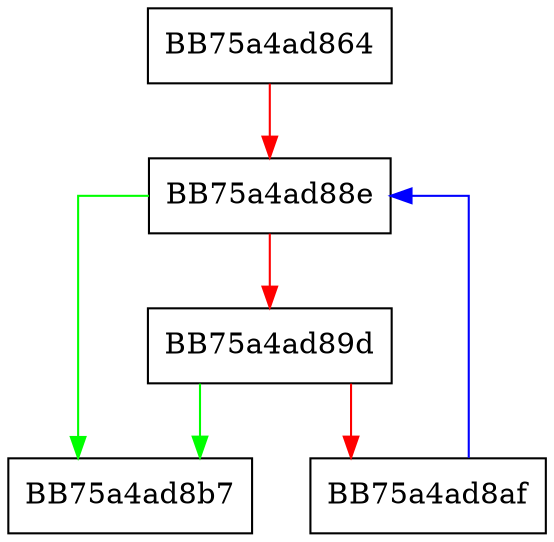 digraph search {
  node [shape="box"];
  graph [splines=ortho];
  BB75a4ad864 -> BB75a4ad88e [color="red"];
  BB75a4ad88e -> BB75a4ad8b7 [color="green"];
  BB75a4ad88e -> BB75a4ad89d [color="red"];
  BB75a4ad89d -> BB75a4ad8b7 [color="green"];
  BB75a4ad89d -> BB75a4ad8af [color="red"];
  BB75a4ad8af -> BB75a4ad88e [color="blue"];
}